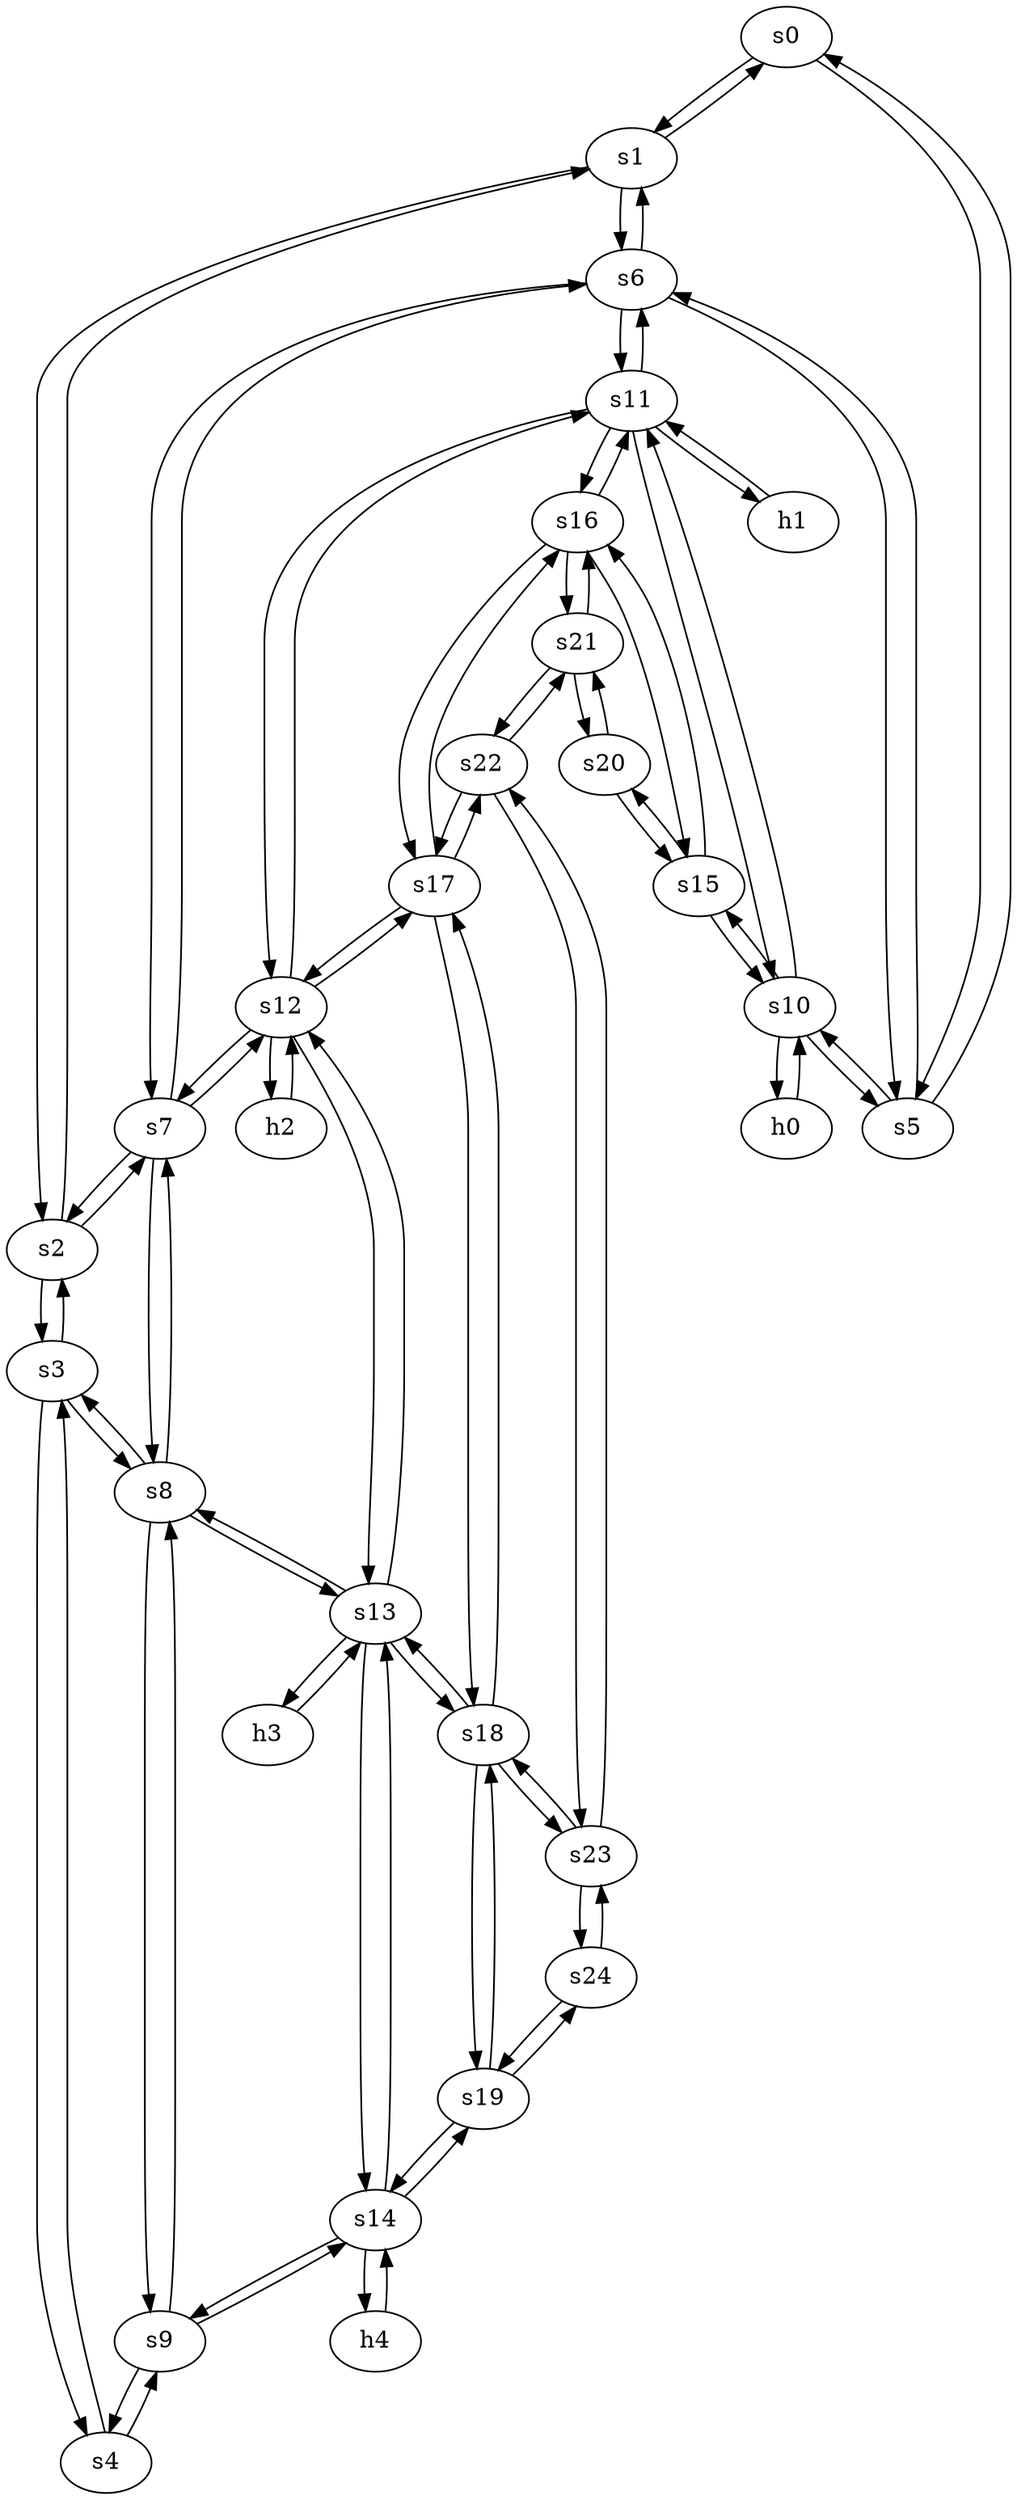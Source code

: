 strict digraph grid5h1{
	s0 [id=0, 
		type=switch];
	s1 [id=1, 
		type=switch];
	s2 [id=2, 
		type=switch];
	s3 [id=3, 
		type=switch];
	s4 [id=4, 
		type=switch];
	s5 [id=5, 
		type=switch];
	s6 [id=6, 
		type=switch];
	s7 [id=7, 
		type=switch];
	s8 [id=8, 
		type=switch];
	s9 [id=9, 
		type=switch];
	h0 [ip="0.0.0.35",
		mac="00:00:00:00:0:35",
		type=host];
	s10 [id=10, 
		type=switch];
	h1 [ip="0.0.0.36",
		mac="00:00:00:00:0:36",
		type=host];
	s11 [id=11, 
		type=switch];
	h2 [ip="0.0.0.37",
		mac="00:00:00:00:0:37",
		type=host];
	s12 [id=12, 
		type=switch];
	h3 [ip="0.0.0.38",
		mac="00:00:00:00:0:38",
		type=host];
	s13 [id=13, 
		type=switch];
	h4 [ip="0.0.0.39",
		mac="00:00:00:00:0:39",
		type=host];
	s14 [id=14, 
		type=switch];
	s15 [id=15, 
		type=switch];
	s16 [id=16, 
		type=switch];
	s17 [id=17, 
		type=switch];
	s18 [id=18, 
		type=switch];
	s19 [id=19, 
		type=switch];
	s20 [id=20, 
		type=switch];
	s21 [id=21, 
		type=switch];
	s22 [id=22, 
		type=switch];
	s23 [id=23, 
		type=switch];
	s24 [id=24, 
		type=switch];
	h0 -> s10  [capacity="1Gbps", 
				cost=1, 
				dst_port=1,
				src_port=1];
	s10 -> h0  [capacity="1Gbps", 
				cost=1, 
				dst_port=1,
				src_port=1];
	h1 -> s11  [capacity="1Gbps", 
				cost=1, 
				dst_port=1,
				src_port=1];
	s11 -> h1  [capacity="1Gbps", 
				cost=1, 
				dst_port=1,
				src_port=1];
	h2 -> s12  [capacity="1Gbps", 
				cost=1, 
				dst_port=1,
				src_port=1];
	s12 -> h2  [capacity="1Gbps", 
				cost=1, 
				dst_port=1,
				src_port=1];
	h3 -> s13  [capacity="1Gbps", 
				cost=1, 
				dst_port=1,
				src_port=1];
	s13 -> h3  [capacity="1Gbps", 
				cost=1, 
				dst_port=1,
				src_port=1];
	h4 -> s14  [capacity="1Gbps", 
				cost=1, 
				dst_port=1,
				src_port=1];
	s14 -> h4  [capacity="1Gbps", 
				cost=1, 
				dst_port=1,
				src_port=1];
	s0 -> s1  [capacity="1Gbps", 
				cost=1, 
				dst_port=1,
				src_port=1];
	s0 -> s5  [capacity="1Gbps", 
				cost=1, 
				dst_port=1,
				src_port=1];
	s1 -> s0  [capacity="1Gbps", 
				cost=1, 
				dst_port=1,
				src_port=1];
	s1 -> s2  [capacity="1Gbps", 
				cost=1, 
				dst_port=1,
				src_port=1];
	s1 -> s6  [capacity="1Gbps", 
				cost=1, 
				dst_port=1,
				src_port=1];
	s2 -> s1  [capacity="1Gbps", 
				cost=1, 
				dst_port=1,
				src_port=1];
	s2 -> s3  [capacity="1Gbps", 
				cost=1, 
				dst_port=1,
				src_port=1];
	s2 -> s7  [capacity="1Gbps", 
				cost=1, 
				dst_port=1,
				src_port=1];
	s3 -> s2  [capacity="1Gbps", 
				cost=1, 
				dst_port=1,
				src_port=1];
	s3 -> s4  [capacity="1Gbps", 
				cost=1, 
				dst_port=1,
				src_port=1];
	s3 -> s8  [capacity="1Gbps", 
				cost=1, 
				dst_port=1,
				src_port=1];
	s4 -> s3  [capacity="1Gbps", 
				cost=1, 
				dst_port=1,
				src_port=1];
	s4 -> s9  [capacity="1Gbps", 
				cost=1, 
				dst_port=1,
				src_port=1];
	s5 -> s0  [capacity="1Gbps", 
				cost=1, 
				dst_port=1,
				src_port=1];
	s5 -> s6  [capacity="1Gbps", 
				cost=1, 
				dst_port=1,
				src_port=1];
	s5 -> s10  [capacity="1Gbps", 
				cost=1, 
				dst_port=1,
				src_port=1];
	s6 -> s1  [capacity="1Gbps", 
				cost=1, 
				dst_port=1,
				src_port=1];
	s6 -> s5  [capacity="1Gbps", 
				cost=1, 
				dst_port=1,
				src_port=1];
	s6 -> s7  [capacity="1Gbps", 
				cost=1, 
				dst_port=1,
				src_port=1];
	s6 -> s11  [capacity="1Gbps", 
				cost=1, 
				dst_port=1,
				src_port=1];
	s7 -> s2  [capacity="1Gbps", 
				cost=1, 
				dst_port=1,
				src_port=1];
	s7 -> s6  [capacity="1Gbps", 
				cost=1, 
				dst_port=1,
				src_port=1];
	s7 -> s8  [capacity="1Gbps", 
				cost=1, 
				dst_port=1,
				src_port=1];
	s7 -> s12  [capacity="1Gbps", 
				cost=1, 
				dst_port=1,
				src_port=1];
	s8 -> s3  [capacity="1Gbps", 
				cost=1, 
				dst_port=1,
				src_port=1];
	s8 -> s7  [capacity="1Gbps", 
				cost=1, 
				dst_port=1,
				src_port=1];
	s8 -> s9  [capacity="1Gbps", 
				cost=1, 
				dst_port=1,
				src_port=1];
	s8 -> s13  [capacity="1Gbps", 
				cost=1, 
				dst_port=1,
				src_port=1];
	s9 -> s4  [capacity="1Gbps", 
				cost=1, 
				dst_port=1,
				src_port=1];
	s9 -> s8  [capacity="1Gbps", 
				cost=1, 
				dst_port=1,
				src_port=1];
	s9 -> s14  [capacity="1Gbps", 
				cost=1, 
				dst_port=1,
				src_port=1];
	s10 -> s5  [capacity="1Gbps", 
				cost=1, 
				dst_port=1,
				src_port=1];
	s10 -> s11  [capacity="1Gbps", 
				cost=1, 
				dst_port=1,
				src_port=1];
	s10 -> s15  [capacity="1Gbps", 
				cost=1, 
				dst_port=1,
				src_port=1];
	s11 -> s6  [capacity="1Gbps", 
				cost=1, 
				dst_port=1,
				src_port=1];
	s11 -> s10  [capacity="1Gbps", 
				cost=1, 
				dst_port=1,
				src_port=1];
	s11 -> s12  [capacity="1Gbps", 
				cost=1, 
				dst_port=1,
				src_port=1];
	s11 -> s16  [capacity="1Gbps", 
				cost=1, 
				dst_port=1,
				src_port=1];
	s12 -> s7  [capacity="1Gbps", 
				cost=1, 
				dst_port=1,
				src_port=1];
	s12 -> s11  [capacity="1Gbps", 
				cost=1, 
				dst_port=1,
				src_port=1];
	s12 -> s13  [capacity="1Gbps", 
				cost=1, 
				dst_port=1,
				src_port=1];
	s12 -> s17  [capacity="1Gbps", 
				cost=1, 
				dst_port=1,
				src_port=1];
	s13 -> s8  [capacity="1Gbps", 
				cost=1, 
				dst_port=1,
				src_port=1];
	s13 -> s12  [capacity="1Gbps", 
				cost=1, 
				dst_port=1,
				src_port=1];
	s13 -> s14  [capacity="1Gbps", 
				cost=1, 
				dst_port=1,
				src_port=1];
	s13 -> s18  [capacity="1Gbps", 
				cost=1, 
				dst_port=1,
				src_port=1];
	s14 -> s9  [capacity="1Gbps", 
				cost=1, 
				dst_port=1,
				src_port=1];
	s14 -> s13  [capacity="1Gbps", 
				cost=1, 
				dst_port=1,
				src_port=1];
	s14 -> s19  [capacity="1Gbps", 
				cost=1, 
				dst_port=1,
				src_port=1];
	s15 -> s10  [capacity="1Gbps", 
				cost=1, 
				dst_port=1,
				src_port=1];
	s15 -> s16  [capacity="1Gbps", 
				cost=1, 
				dst_port=1,
				src_port=1];
	s15 -> s20  [capacity="1Gbps", 
				cost=1, 
				dst_port=1,
				src_port=1];
	s16 -> s11  [capacity="1Gbps", 
				cost=1, 
				dst_port=1,
				src_port=1];
	s16 -> s15  [capacity="1Gbps", 
				cost=1, 
				dst_port=1,
				src_port=1];
	s16 -> s17  [capacity="1Gbps", 
				cost=1, 
				dst_port=1,
				src_port=1];
	s16 -> s21  [capacity="1Gbps", 
				cost=1, 
				dst_port=1,
				src_port=1];
	s17 -> s12  [capacity="1Gbps", 
				cost=1, 
				dst_port=1,
				src_port=1];
	s17 -> s16  [capacity="1Gbps", 
				cost=1, 
				dst_port=1,
				src_port=1];
	s17 -> s18  [capacity="1Gbps", 
				cost=1, 
				dst_port=1,
				src_port=1];
	s17 -> s22  [capacity="1Gbps", 
				cost=1, 
				dst_port=1,
				src_port=1];
	s18 -> s13  [capacity="1Gbps", 
				cost=1, 
				dst_port=1,
				src_port=1];
	s18 -> s17  [capacity="1Gbps", 
				cost=1, 
				dst_port=1,
				src_port=1];
	s18 -> s19  [capacity="1Gbps", 
				cost=1, 
				dst_port=1,
				src_port=1];
	s18 -> s23  [capacity="1Gbps", 
				cost=1, 
				dst_port=1,
				src_port=1];
	s19 -> s14  [capacity="1Gbps", 
				cost=1, 
				dst_port=1,
				src_port=1];
	s19 -> s18  [capacity="1Gbps", 
				cost=1, 
				dst_port=1,
				src_port=1];
	s19 -> s24  [capacity="1Gbps", 
				cost=1, 
				dst_port=1,
				src_port=1];
	s20 -> s15  [capacity="1Gbps", 
				cost=1, 
				dst_port=1,
				src_port=1];
	s20 -> s21  [capacity="1Gbps", 
				cost=1, 
				dst_port=1,
				src_port=1];
	s21 -> s16  [capacity="1Gbps", 
				cost=1, 
				dst_port=1,
				src_port=1];
	s21 -> s20  [capacity="1Gbps", 
				cost=1, 
				dst_port=1,
				src_port=1];
	s21 -> s22  [capacity="1Gbps", 
				cost=1, 
				dst_port=1,
				src_port=1];
	s22 -> s17  [capacity="1Gbps", 
				cost=1, 
				dst_port=1,
				src_port=1];
	s22 -> s21  [capacity="1Gbps", 
				cost=1, 
				dst_port=1,
				src_port=1];
	s22 -> s23  [capacity="1Gbps", 
				cost=1, 
				dst_port=1,
				src_port=1];
	s23 -> s18  [capacity="1Gbps", 
				cost=1, 
				dst_port=1,
				src_port=1];
	s23 -> s22  [capacity="1Gbps", 
				cost=1, 
				dst_port=1,
				src_port=1];
	s23 -> s24  [capacity="1Gbps", 
				cost=1, 
				dst_port=1,
				src_port=1];
	s24 -> s19  [capacity="1Gbps", 
				cost=1, 
				dst_port=1,
				src_port=1];
	s24 -> s23  [capacity="1Gbps", 
				cost=1, 
				dst_port=1,
				src_port=1];
}